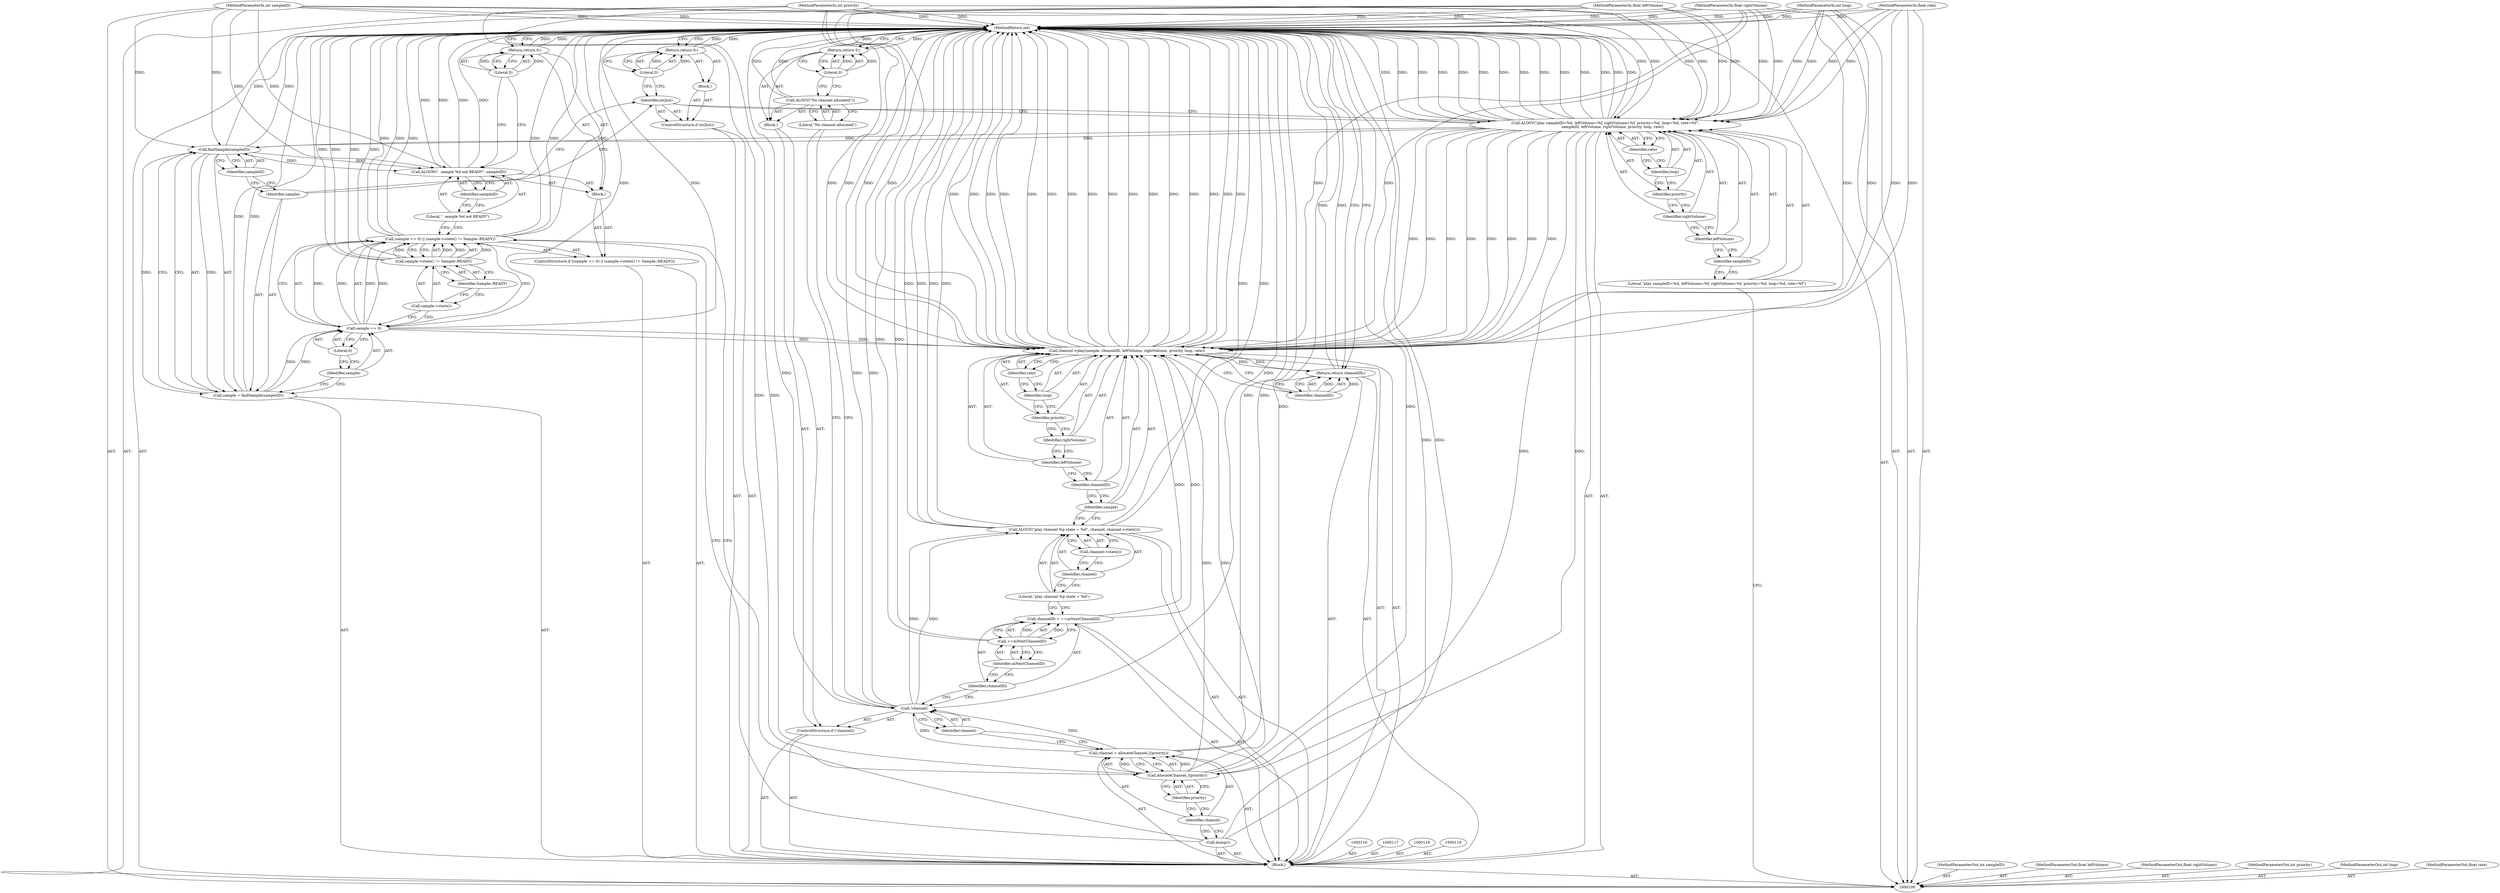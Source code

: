 digraph "1_Android_19c47afbc402542720ddd280e1bbde3b2277b586_2" {
"1000174" [label="(MethodReturn,int)"];
"1000101" [label="(MethodParameterIn,int sampleID)"];
"1000250" [label="(MethodParameterOut,int sampleID)"];
"1000102" [label="(MethodParameterIn,float leftVolume)"];
"1000251" [label="(MethodParameterOut,float leftVolume)"];
"1000103" [label="(MethodParameterIn,float rightVolume)"];
"1000252" [label="(MethodParameterOut,float rightVolume)"];
"1000120" [label="(ControlStructure,if (mQuit))"];
"1000122" [label="(Block,)"];
"1000121" [label="(Identifier,mQuit)"];
"1000124" [label="(Literal,0)"];
"1000123" [label="(Return,return 0;)"];
"1000127" [label="(Call,findSample(sampleID))"];
"1000128" [label="(Identifier,sampleID)"];
"1000125" [label="(Call,sample = findSample(sampleID))"];
"1000126" [label="(Identifier,sample)"];
"1000131" [label="(Call,sample == 0)"];
"1000132" [label="(Identifier,sample)"];
"1000133" [label="(Literal,0)"];
"1000134" [label="(Call,sample->state() != Sample::READY)"];
"1000135" [label="(Call,sample->state())"];
"1000136" [label="(Identifier,Sample::READY)"];
"1000129" [label="(ControlStructure,if ((sample == 0) || (sample->state() != Sample::READY)))"];
"1000137" [label="(Block,)"];
"1000130" [label="(Call,(sample == 0) || (sample->state() != Sample::READY))"];
"1000139" [label="(Literal,\"  sample %d not READY\")"];
"1000140" [label="(Identifier,sampleID)"];
"1000138" [label="(Call,ALOGW(\"  sample %d not READY\", sampleID))"];
"1000104" [label="(MethodParameterIn,int priority)"];
"1000253" [label="(MethodParameterOut,int priority)"];
"1000105" [label="(MethodParameterIn,int loop)"];
"1000254" [label="(MethodParameterOut,int loop)"];
"1000106" [label="(MethodParameterIn,float rate)"];
"1000255" [label="(MethodParameterOut,float rate)"];
"1000142" [label="(Literal,0)"];
"1000141" [label="(Return,return 0;)"];
"1000143" [label="(Call,dump())"];
"1000146" [label="(Call,allocateChannel_l(priority))"];
"1000147" [label="(Identifier,priority)"];
"1000144" [label="(Call,channel = allocateChannel_l(priority))"];
"1000145" [label="(Identifier,channel)"];
"1000148" [label="(ControlStructure,if (!channel))"];
"1000151" [label="(Block,)"];
"1000149" [label="(Call,!channel)"];
"1000150" [label="(Identifier,channel)"];
"1000153" [label="(Literal,\"No channel allocated\")"];
"1000152" [label="(Call,ALOGV(\"No channel allocated\"))"];
"1000154" [label="(Return,return 0;)"];
"1000155" [label="(Literal,0)"];
"1000158" [label="(Call,++mNextChannelID)"];
"1000159" [label="(Identifier,mNextChannelID)"];
"1000156" [label="(Call,channelID = ++mNextChannelID)"];
"1000157" [label="(Identifier,channelID)"];
"1000161" [label="(Literal,\"play channel %p state = %d\")"];
"1000160" [label="(Call,ALOGV(\"play channel %p state = %d\", channel, channel->state()))"];
"1000162" [label="(Identifier,channel)"];
"1000163" [label="(Call,channel->state())"];
"1000165" [label="(Identifier,sample)"];
"1000166" [label="(Identifier,channelID)"];
"1000167" [label="(Identifier,leftVolume)"];
"1000164" [label="(Call,channel->play(sample, channelID, leftVolume, rightVolume, priority, loop, rate))"];
"1000168" [label="(Identifier,rightVolume)"];
"1000169" [label="(Identifier,priority)"];
"1000170" [label="(Identifier,loop)"];
"1000171" [label="(Identifier,rate)"];
"1000172" [label="(Return,return channelID;)"];
"1000173" [label="(Identifier,channelID)"];
"1000107" [label="(Block,)"];
"1000109" [label="(Literal,\"play sampleID=%d, leftVolume=%f, rightVolume=%f, priority=%d, loop=%d, rate=%f\")"];
"1000108" [label="(Call,ALOGV(\"play sampleID=%d, leftVolume=%f, rightVolume=%f, priority=%d, loop=%d, rate=%f\",\n             sampleID, leftVolume, rightVolume, priority, loop, rate))"];
"1000110" [label="(Identifier,sampleID)"];
"1000111" [label="(Identifier,leftVolume)"];
"1000112" [label="(Identifier,rightVolume)"];
"1000113" [label="(Identifier,priority)"];
"1000114" [label="(Identifier,loop)"];
"1000115" [label="(Identifier,rate)"];
"1000174" -> "1000100"  [label="AST: "];
"1000174" -> "1000123"  [label="CFG: "];
"1000174" -> "1000141"  [label="CFG: "];
"1000174" -> "1000154"  [label="CFG: "];
"1000174" -> "1000172"  [label="CFG: "];
"1000172" -> "1000174"  [label="DDG: "];
"1000141" -> "1000174"  [label="DDG: "];
"1000158" -> "1000174"  [label="DDG: "];
"1000108" -> "1000174"  [label="DDG: "];
"1000108" -> "1000174"  [label="DDG: "];
"1000108" -> "1000174"  [label="DDG: "];
"1000108" -> "1000174"  [label="DDG: "];
"1000108" -> "1000174"  [label="DDG: "];
"1000108" -> "1000174"  [label="DDG: "];
"1000108" -> "1000174"  [label="DDG: "];
"1000164" -> "1000174"  [label="DDG: "];
"1000164" -> "1000174"  [label="DDG: "];
"1000164" -> "1000174"  [label="DDG: "];
"1000164" -> "1000174"  [label="DDG: "];
"1000164" -> "1000174"  [label="DDG: "];
"1000164" -> "1000174"  [label="DDG: "];
"1000164" -> "1000174"  [label="DDG: "];
"1000164" -> "1000174"  [label="DDG: "];
"1000104" -> "1000174"  [label="DDG: "];
"1000105" -> "1000174"  [label="DDG: "];
"1000131" -> "1000174"  [label="DDG: "];
"1000149" -> "1000174"  [label="DDG: "];
"1000149" -> "1000174"  [label="DDG: "];
"1000125" -> "1000174"  [label="DDG: "];
"1000106" -> "1000174"  [label="DDG: "];
"1000130" -> "1000174"  [label="DDG: "];
"1000130" -> "1000174"  [label="DDG: "];
"1000130" -> "1000174"  [label="DDG: "];
"1000160" -> "1000174"  [label="DDG: "];
"1000160" -> "1000174"  [label="DDG: "];
"1000160" -> "1000174"  [label="DDG: "];
"1000138" -> "1000174"  [label="DDG: "];
"1000138" -> "1000174"  [label="DDG: "];
"1000152" -> "1000174"  [label="DDG: "];
"1000103" -> "1000174"  [label="DDG: "];
"1000102" -> "1000174"  [label="DDG: "];
"1000134" -> "1000174"  [label="DDG: "];
"1000134" -> "1000174"  [label="DDG: "];
"1000101" -> "1000174"  [label="DDG: "];
"1000143" -> "1000174"  [label="DDG: "];
"1000127" -> "1000174"  [label="DDG: "];
"1000144" -> "1000174"  [label="DDG: "];
"1000146" -> "1000174"  [label="DDG: "];
"1000154" -> "1000174"  [label="DDG: "];
"1000123" -> "1000174"  [label="DDG: "];
"1000101" -> "1000100"  [label="AST: "];
"1000101" -> "1000174"  [label="DDG: "];
"1000101" -> "1000108"  [label="DDG: "];
"1000101" -> "1000127"  [label="DDG: "];
"1000101" -> "1000138"  [label="DDG: "];
"1000250" -> "1000100"  [label="AST: "];
"1000102" -> "1000100"  [label="AST: "];
"1000102" -> "1000174"  [label="DDG: "];
"1000102" -> "1000108"  [label="DDG: "];
"1000102" -> "1000164"  [label="DDG: "];
"1000251" -> "1000100"  [label="AST: "];
"1000103" -> "1000100"  [label="AST: "];
"1000103" -> "1000174"  [label="DDG: "];
"1000103" -> "1000108"  [label="DDG: "];
"1000103" -> "1000164"  [label="DDG: "];
"1000252" -> "1000100"  [label="AST: "];
"1000120" -> "1000107"  [label="AST: "];
"1000121" -> "1000120"  [label="AST: "];
"1000122" -> "1000120"  [label="AST: "];
"1000122" -> "1000120"  [label="AST: "];
"1000123" -> "1000122"  [label="AST: "];
"1000121" -> "1000120"  [label="AST: "];
"1000121" -> "1000108"  [label="CFG: "];
"1000124" -> "1000121"  [label="CFG: "];
"1000126" -> "1000121"  [label="CFG: "];
"1000124" -> "1000123"  [label="AST: "];
"1000124" -> "1000121"  [label="CFG: "];
"1000123" -> "1000124"  [label="CFG: "];
"1000124" -> "1000123"  [label="DDG: "];
"1000123" -> "1000122"  [label="AST: "];
"1000123" -> "1000124"  [label="CFG: "];
"1000124" -> "1000123"  [label="AST: "];
"1000174" -> "1000123"  [label="CFG: "];
"1000123" -> "1000174"  [label="DDG: "];
"1000124" -> "1000123"  [label="DDG: "];
"1000127" -> "1000125"  [label="AST: "];
"1000127" -> "1000128"  [label="CFG: "];
"1000128" -> "1000127"  [label="AST: "];
"1000125" -> "1000127"  [label="CFG: "];
"1000127" -> "1000174"  [label="DDG: "];
"1000127" -> "1000125"  [label="DDG: "];
"1000108" -> "1000127"  [label="DDG: "];
"1000101" -> "1000127"  [label="DDG: "];
"1000127" -> "1000138"  [label="DDG: "];
"1000128" -> "1000127"  [label="AST: "];
"1000128" -> "1000126"  [label="CFG: "];
"1000127" -> "1000128"  [label="CFG: "];
"1000125" -> "1000107"  [label="AST: "];
"1000125" -> "1000127"  [label="CFG: "];
"1000126" -> "1000125"  [label="AST: "];
"1000127" -> "1000125"  [label="AST: "];
"1000132" -> "1000125"  [label="CFG: "];
"1000125" -> "1000174"  [label="DDG: "];
"1000127" -> "1000125"  [label="DDG: "];
"1000125" -> "1000131"  [label="DDG: "];
"1000126" -> "1000125"  [label="AST: "];
"1000126" -> "1000121"  [label="CFG: "];
"1000128" -> "1000126"  [label="CFG: "];
"1000131" -> "1000130"  [label="AST: "];
"1000131" -> "1000133"  [label="CFG: "];
"1000132" -> "1000131"  [label="AST: "];
"1000133" -> "1000131"  [label="AST: "];
"1000135" -> "1000131"  [label="CFG: "];
"1000130" -> "1000131"  [label="CFG: "];
"1000131" -> "1000174"  [label="DDG: "];
"1000131" -> "1000130"  [label="DDG: "];
"1000131" -> "1000130"  [label="DDG: "];
"1000125" -> "1000131"  [label="DDG: "];
"1000131" -> "1000164"  [label="DDG: "];
"1000132" -> "1000131"  [label="AST: "];
"1000132" -> "1000125"  [label="CFG: "];
"1000133" -> "1000132"  [label="CFG: "];
"1000133" -> "1000131"  [label="AST: "];
"1000133" -> "1000132"  [label="CFG: "];
"1000131" -> "1000133"  [label="CFG: "];
"1000134" -> "1000130"  [label="AST: "];
"1000134" -> "1000136"  [label="CFG: "];
"1000135" -> "1000134"  [label="AST: "];
"1000136" -> "1000134"  [label="AST: "];
"1000130" -> "1000134"  [label="CFG: "];
"1000134" -> "1000174"  [label="DDG: "];
"1000134" -> "1000174"  [label="DDG: "];
"1000134" -> "1000130"  [label="DDG: "];
"1000134" -> "1000130"  [label="DDG: "];
"1000135" -> "1000134"  [label="AST: "];
"1000135" -> "1000131"  [label="CFG: "];
"1000136" -> "1000135"  [label="CFG: "];
"1000136" -> "1000134"  [label="AST: "];
"1000136" -> "1000135"  [label="CFG: "];
"1000134" -> "1000136"  [label="CFG: "];
"1000129" -> "1000107"  [label="AST: "];
"1000130" -> "1000129"  [label="AST: "];
"1000137" -> "1000129"  [label="AST: "];
"1000137" -> "1000129"  [label="AST: "];
"1000138" -> "1000137"  [label="AST: "];
"1000141" -> "1000137"  [label="AST: "];
"1000130" -> "1000129"  [label="AST: "];
"1000130" -> "1000131"  [label="CFG: "];
"1000130" -> "1000134"  [label="CFG: "];
"1000131" -> "1000130"  [label="AST: "];
"1000134" -> "1000130"  [label="AST: "];
"1000139" -> "1000130"  [label="CFG: "];
"1000143" -> "1000130"  [label="CFG: "];
"1000130" -> "1000174"  [label="DDG: "];
"1000130" -> "1000174"  [label="DDG: "];
"1000130" -> "1000174"  [label="DDG: "];
"1000131" -> "1000130"  [label="DDG: "];
"1000131" -> "1000130"  [label="DDG: "];
"1000134" -> "1000130"  [label="DDG: "];
"1000134" -> "1000130"  [label="DDG: "];
"1000139" -> "1000138"  [label="AST: "];
"1000139" -> "1000130"  [label="CFG: "];
"1000140" -> "1000139"  [label="CFG: "];
"1000140" -> "1000138"  [label="AST: "];
"1000140" -> "1000139"  [label="CFG: "];
"1000138" -> "1000140"  [label="CFG: "];
"1000138" -> "1000137"  [label="AST: "];
"1000138" -> "1000140"  [label="CFG: "];
"1000139" -> "1000138"  [label="AST: "];
"1000140" -> "1000138"  [label="AST: "];
"1000142" -> "1000138"  [label="CFG: "];
"1000138" -> "1000174"  [label="DDG: "];
"1000138" -> "1000174"  [label="DDG: "];
"1000127" -> "1000138"  [label="DDG: "];
"1000101" -> "1000138"  [label="DDG: "];
"1000104" -> "1000100"  [label="AST: "];
"1000104" -> "1000174"  [label="DDG: "];
"1000104" -> "1000108"  [label="DDG: "];
"1000104" -> "1000146"  [label="DDG: "];
"1000104" -> "1000164"  [label="DDG: "];
"1000253" -> "1000100"  [label="AST: "];
"1000105" -> "1000100"  [label="AST: "];
"1000105" -> "1000174"  [label="DDG: "];
"1000105" -> "1000108"  [label="DDG: "];
"1000105" -> "1000164"  [label="DDG: "];
"1000254" -> "1000100"  [label="AST: "];
"1000106" -> "1000100"  [label="AST: "];
"1000106" -> "1000174"  [label="DDG: "];
"1000106" -> "1000108"  [label="DDG: "];
"1000106" -> "1000164"  [label="DDG: "];
"1000255" -> "1000100"  [label="AST: "];
"1000142" -> "1000141"  [label="AST: "];
"1000142" -> "1000138"  [label="CFG: "];
"1000141" -> "1000142"  [label="CFG: "];
"1000142" -> "1000141"  [label="DDG: "];
"1000141" -> "1000137"  [label="AST: "];
"1000141" -> "1000142"  [label="CFG: "];
"1000142" -> "1000141"  [label="AST: "];
"1000174" -> "1000141"  [label="CFG: "];
"1000141" -> "1000174"  [label="DDG: "];
"1000142" -> "1000141"  [label="DDG: "];
"1000143" -> "1000107"  [label="AST: "];
"1000143" -> "1000130"  [label="CFG: "];
"1000145" -> "1000143"  [label="CFG: "];
"1000143" -> "1000174"  [label="DDG: "];
"1000146" -> "1000144"  [label="AST: "];
"1000146" -> "1000147"  [label="CFG: "];
"1000147" -> "1000146"  [label="AST: "];
"1000144" -> "1000146"  [label="CFG: "];
"1000146" -> "1000174"  [label="DDG: "];
"1000146" -> "1000144"  [label="DDG: "];
"1000108" -> "1000146"  [label="DDG: "];
"1000104" -> "1000146"  [label="DDG: "];
"1000146" -> "1000164"  [label="DDG: "];
"1000147" -> "1000146"  [label="AST: "];
"1000147" -> "1000145"  [label="CFG: "];
"1000146" -> "1000147"  [label="CFG: "];
"1000144" -> "1000107"  [label="AST: "];
"1000144" -> "1000146"  [label="CFG: "];
"1000145" -> "1000144"  [label="AST: "];
"1000146" -> "1000144"  [label="AST: "];
"1000150" -> "1000144"  [label="CFG: "];
"1000144" -> "1000174"  [label="DDG: "];
"1000146" -> "1000144"  [label="DDG: "];
"1000144" -> "1000149"  [label="DDG: "];
"1000145" -> "1000144"  [label="AST: "];
"1000145" -> "1000143"  [label="CFG: "];
"1000147" -> "1000145"  [label="CFG: "];
"1000148" -> "1000107"  [label="AST: "];
"1000149" -> "1000148"  [label="AST: "];
"1000151" -> "1000148"  [label="AST: "];
"1000151" -> "1000148"  [label="AST: "];
"1000152" -> "1000151"  [label="AST: "];
"1000154" -> "1000151"  [label="AST: "];
"1000149" -> "1000148"  [label="AST: "];
"1000149" -> "1000150"  [label="CFG: "];
"1000150" -> "1000149"  [label="AST: "];
"1000153" -> "1000149"  [label="CFG: "];
"1000157" -> "1000149"  [label="CFG: "];
"1000149" -> "1000174"  [label="DDG: "];
"1000149" -> "1000174"  [label="DDG: "];
"1000144" -> "1000149"  [label="DDG: "];
"1000149" -> "1000160"  [label="DDG: "];
"1000150" -> "1000149"  [label="AST: "];
"1000150" -> "1000144"  [label="CFG: "];
"1000149" -> "1000150"  [label="CFG: "];
"1000153" -> "1000152"  [label="AST: "];
"1000153" -> "1000149"  [label="CFG: "];
"1000152" -> "1000153"  [label="CFG: "];
"1000152" -> "1000151"  [label="AST: "];
"1000152" -> "1000153"  [label="CFG: "];
"1000153" -> "1000152"  [label="AST: "];
"1000155" -> "1000152"  [label="CFG: "];
"1000152" -> "1000174"  [label="DDG: "];
"1000154" -> "1000151"  [label="AST: "];
"1000154" -> "1000155"  [label="CFG: "];
"1000155" -> "1000154"  [label="AST: "];
"1000174" -> "1000154"  [label="CFG: "];
"1000154" -> "1000174"  [label="DDG: "];
"1000155" -> "1000154"  [label="DDG: "];
"1000155" -> "1000154"  [label="AST: "];
"1000155" -> "1000152"  [label="CFG: "];
"1000154" -> "1000155"  [label="CFG: "];
"1000155" -> "1000154"  [label="DDG: "];
"1000158" -> "1000156"  [label="AST: "];
"1000158" -> "1000159"  [label="CFG: "];
"1000159" -> "1000158"  [label="AST: "];
"1000156" -> "1000158"  [label="CFG: "];
"1000158" -> "1000174"  [label="DDG: "];
"1000158" -> "1000156"  [label="DDG: "];
"1000159" -> "1000158"  [label="AST: "];
"1000159" -> "1000157"  [label="CFG: "];
"1000158" -> "1000159"  [label="CFG: "];
"1000156" -> "1000107"  [label="AST: "];
"1000156" -> "1000158"  [label="CFG: "];
"1000157" -> "1000156"  [label="AST: "];
"1000158" -> "1000156"  [label="AST: "];
"1000161" -> "1000156"  [label="CFG: "];
"1000158" -> "1000156"  [label="DDG: "];
"1000156" -> "1000164"  [label="DDG: "];
"1000157" -> "1000156"  [label="AST: "];
"1000157" -> "1000149"  [label="CFG: "];
"1000159" -> "1000157"  [label="CFG: "];
"1000161" -> "1000160"  [label="AST: "];
"1000161" -> "1000156"  [label="CFG: "];
"1000162" -> "1000161"  [label="CFG: "];
"1000160" -> "1000107"  [label="AST: "];
"1000160" -> "1000163"  [label="CFG: "];
"1000161" -> "1000160"  [label="AST: "];
"1000162" -> "1000160"  [label="AST: "];
"1000163" -> "1000160"  [label="AST: "];
"1000165" -> "1000160"  [label="CFG: "];
"1000160" -> "1000174"  [label="DDG: "];
"1000160" -> "1000174"  [label="DDG: "];
"1000160" -> "1000174"  [label="DDG: "];
"1000149" -> "1000160"  [label="DDG: "];
"1000162" -> "1000160"  [label="AST: "];
"1000162" -> "1000161"  [label="CFG: "];
"1000163" -> "1000162"  [label="CFG: "];
"1000163" -> "1000160"  [label="AST: "];
"1000163" -> "1000162"  [label="CFG: "];
"1000160" -> "1000163"  [label="CFG: "];
"1000165" -> "1000164"  [label="AST: "];
"1000165" -> "1000160"  [label="CFG: "];
"1000166" -> "1000165"  [label="CFG: "];
"1000166" -> "1000164"  [label="AST: "];
"1000166" -> "1000165"  [label="CFG: "];
"1000167" -> "1000166"  [label="CFG: "];
"1000167" -> "1000164"  [label="AST: "];
"1000167" -> "1000166"  [label="CFG: "];
"1000168" -> "1000167"  [label="CFG: "];
"1000164" -> "1000107"  [label="AST: "];
"1000164" -> "1000171"  [label="CFG: "];
"1000165" -> "1000164"  [label="AST: "];
"1000166" -> "1000164"  [label="AST: "];
"1000167" -> "1000164"  [label="AST: "];
"1000168" -> "1000164"  [label="AST: "];
"1000169" -> "1000164"  [label="AST: "];
"1000170" -> "1000164"  [label="AST: "];
"1000171" -> "1000164"  [label="AST: "];
"1000173" -> "1000164"  [label="CFG: "];
"1000164" -> "1000174"  [label="DDG: "];
"1000164" -> "1000174"  [label="DDG: "];
"1000164" -> "1000174"  [label="DDG: "];
"1000164" -> "1000174"  [label="DDG: "];
"1000164" -> "1000174"  [label="DDG: "];
"1000164" -> "1000174"  [label="DDG: "];
"1000164" -> "1000174"  [label="DDG: "];
"1000164" -> "1000174"  [label="DDG: "];
"1000131" -> "1000164"  [label="DDG: "];
"1000156" -> "1000164"  [label="DDG: "];
"1000108" -> "1000164"  [label="DDG: "];
"1000108" -> "1000164"  [label="DDG: "];
"1000108" -> "1000164"  [label="DDG: "];
"1000108" -> "1000164"  [label="DDG: "];
"1000102" -> "1000164"  [label="DDG: "];
"1000103" -> "1000164"  [label="DDG: "];
"1000146" -> "1000164"  [label="DDG: "];
"1000104" -> "1000164"  [label="DDG: "];
"1000105" -> "1000164"  [label="DDG: "];
"1000106" -> "1000164"  [label="DDG: "];
"1000164" -> "1000172"  [label="DDG: "];
"1000168" -> "1000164"  [label="AST: "];
"1000168" -> "1000167"  [label="CFG: "];
"1000169" -> "1000168"  [label="CFG: "];
"1000169" -> "1000164"  [label="AST: "];
"1000169" -> "1000168"  [label="CFG: "];
"1000170" -> "1000169"  [label="CFG: "];
"1000170" -> "1000164"  [label="AST: "];
"1000170" -> "1000169"  [label="CFG: "];
"1000171" -> "1000170"  [label="CFG: "];
"1000171" -> "1000164"  [label="AST: "];
"1000171" -> "1000170"  [label="CFG: "];
"1000164" -> "1000171"  [label="CFG: "];
"1000172" -> "1000107"  [label="AST: "];
"1000172" -> "1000173"  [label="CFG: "];
"1000173" -> "1000172"  [label="AST: "];
"1000174" -> "1000172"  [label="CFG: "];
"1000172" -> "1000174"  [label="DDG: "];
"1000173" -> "1000172"  [label="DDG: "];
"1000164" -> "1000172"  [label="DDG: "];
"1000173" -> "1000172"  [label="AST: "];
"1000173" -> "1000164"  [label="CFG: "];
"1000172" -> "1000173"  [label="CFG: "];
"1000173" -> "1000172"  [label="DDG: "];
"1000107" -> "1000100"  [label="AST: "];
"1000108" -> "1000107"  [label="AST: "];
"1000116" -> "1000107"  [label="AST: "];
"1000117" -> "1000107"  [label="AST: "];
"1000118" -> "1000107"  [label="AST: "];
"1000119" -> "1000107"  [label="AST: "];
"1000120" -> "1000107"  [label="AST: "];
"1000125" -> "1000107"  [label="AST: "];
"1000129" -> "1000107"  [label="AST: "];
"1000143" -> "1000107"  [label="AST: "];
"1000144" -> "1000107"  [label="AST: "];
"1000148" -> "1000107"  [label="AST: "];
"1000156" -> "1000107"  [label="AST: "];
"1000160" -> "1000107"  [label="AST: "];
"1000164" -> "1000107"  [label="AST: "];
"1000172" -> "1000107"  [label="AST: "];
"1000109" -> "1000108"  [label="AST: "];
"1000109" -> "1000100"  [label="CFG: "];
"1000110" -> "1000109"  [label="CFG: "];
"1000108" -> "1000107"  [label="AST: "];
"1000108" -> "1000115"  [label="CFG: "];
"1000109" -> "1000108"  [label="AST: "];
"1000110" -> "1000108"  [label="AST: "];
"1000111" -> "1000108"  [label="AST: "];
"1000112" -> "1000108"  [label="AST: "];
"1000113" -> "1000108"  [label="AST: "];
"1000114" -> "1000108"  [label="AST: "];
"1000115" -> "1000108"  [label="AST: "];
"1000121" -> "1000108"  [label="CFG: "];
"1000108" -> "1000174"  [label="DDG: "];
"1000108" -> "1000174"  [label="DDG: "];
"1000108" -> "1000174"  [label="DDG: "];
"1000108" -> "1000174"  [label="DDG: "];
"1000108" -> "1000174"  [label="DDG: "];
"1000108" -> "1000174"  [label="DDG: "];
"1000108" -> "1000174"  [label="DDG: "];
"1000101" -> "1000108"  [label="DDG: "];
"1000102" -> "1000108"  [label="DDG: "];
"1000103" -> "1000108"  [label="DDG: "];
"1000104" -> "1000108"  [label="DDG: "];
"1000105" -> "1000108"  [label="DDG: "];
"1000106" -> "1000108"  [label="DDG: "];
"1000108" -> "1000127"  [label="DDG: "];
"1000108" -> "1000146"  [label="DDG: "];
"1000108" -> "1000164"  [label="DDG: "];
"1000108" -> "1000164"  [label="DDG: "];
"1000108" -> "1000164"  [label="DDG: "];
"1000108" -> "1000164"  [label="DDG: "];
"1000110" -> "1000108"  [label="AST: "];
"1000110" -> "1000109"  [label="CFG: "];
"1000111" -> "1000110"  [label="CFG: "];
"1000111" -> "1000108"  [label="AST: "];
"1000111" -> "1000110"  [label="CFG: "];
"1000112" -> "1000111"  [label="CFG: "];
"1000112" -> "1000108"  [label="AST: "];
"1000112" -> "1000111"  [label="CFG: "];
"1000113" -> "1000112"  [label="CFG: "];
"1000113" -> "1000108"  [label="AST: "];
"1000113" -> "1000112"  [label="CFG: "];
"1000114" -> "1000113"  [label="CFG: "];
"1000114" -> "1000108"  [label="AST: "];
"1000114" -> "1000113"  [label="CFG: "];
"1000115" -> "1000114"  [label="CFG: "];
"1000115" -> "1000108"  [label="AST: "];
"1000115" -> "1000114"  [label="CFG: "];
"1000108" -> "1000115"  [label="CFG: "];
}
